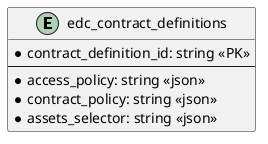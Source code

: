 @startuml
entity edc_contract_definitions {
  * contract_definition_id: string <<PK>>
  --
  * access_policy: string <<json>>
  * contract_policy: string <<json>>
  * assets_selector: string <<json>>
}
@enduml
